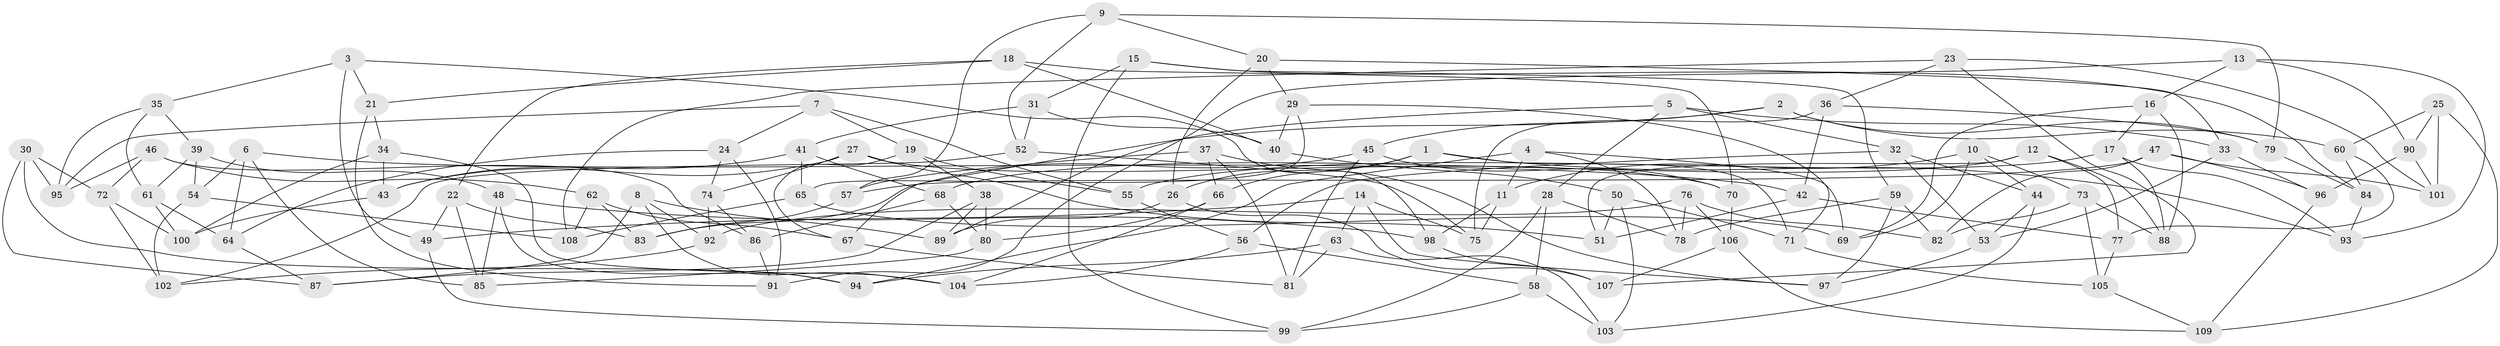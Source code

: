 // coarse degree distribution, {3: 0.1076923076923077, 5: 0.16923076923076924, 4: 0.5692307692307692, 7: 0.046153846153846156, 8: 0.015384615384615385, 6: 0.046153846153846156, 11: 0.015384615384615385, 12: 0.015384615384615385, 10: 0.015384615384615385}
// Generated by graph-tools (version 1.1) at 2025/03/03/04/25 22:03:34]
// undirected, 109 vertices, 218 edges
graph export_dot {
graph [start="1"]
  node [color=gray90,style=filled];
  1;
  2;
  3;
  4;
  5;
  6;
  7;
  8;
  9;
  10;
  11;
  12;
  13;
  14;
  15;
  16;
  17;
  18;
  19;
  20;
  21;
  22;
  23;
  24;
  25;
  26;
  27;
  28;
  29;
  30;
  31;
  32;
  33;
  34;
  35;
  36;
  37;
  38;
  39;
  40;
  41;
  42;
  43;
  44;
  45;
  46;
  47;
  48;
  49;
  50;
  51;
  52;
  53;
  54;
  55;
  56;
  57;
  58;
  59;
  60;
  61;
  62;
  63;
  64;
  65;
  66;
  67;
  68;
  69;
  70;
  71;
  72;
  73;
  74;
  75;
  76;
  77;
  78;
  79;
  80;
  81;
  82;
  83;
  84;
  85;
  86;
  87;
  88;
  89;
  90;
  91;
  92;
  93;
  94;
  95;
  96;
  97;
  98;
  99;
  100;
  101;
  102;
  103;
  104;
  105;
  106;
  107;
  108;
  109;
  1 -- 71;
  1 -- 66;
  1 -- 26;
  1 -- 93;
  2 -- 60;
  2 -- 79;
  2 -- 67;
  2 -- 45;
  3 -- 98;
  3 -- 21;
  3 -- 49;
  3 -- 35;
  4 -- 78;
  4 -- 94;
  4 -- 69;
  4 -- 11;
  5 -- 33;
  5 -- 32;
  5 -- 28;
  5 -- 89;
  6 -- 85;
  6 -- 42;
  6 -- 54;
  6 -- 64;
  7 -- 55;
  7 -- 95;
  7 -- 19;
  7 -- 24;
  8 -- 104;
  8 -- 89;
  8 -- 87;
  8 -- 92;
  9 -- 20;
  9 -- 79;
  9 -- 57;
  9 -- 52;
  10 -- 69;
  10 -- 44;
  10 -- 73;
  10 -- 11;
  11 -- 75;
  11 -- 98;
  12 -- 88;
  12 -- 68;
  12 -- 51;
  12 -- 77;
  13 -- 93;
  13 -- 91;
  13 -- 90;
  13 -- 16;
  14 -- 63;
  14 -- 97;
  14 -- 75;
  14 -- 49;
  15 -- 99;
  15 -- 84;
  15 -- 31;
  15 -- 59;
  16 -- 17;
  16 -- 69;
  16 -- 88;
  17 -- 88;
  17 -- 55;
  17 -- 93;
  18 -- 21;
  18 -- 22;
  18 -- 70;
  18 -- 40;
  19 -- 67;
  19 -- 38;
  19 -- 55;
  20 -- 26;
  20 -- 29;
  20 -- 33;
  21 -- 34;
  21 -- 91;
  22 -- 49;
  22 -- 85;
  22 -- 83;
  23 -- 101;
  23 -- 107;
  23 -- 36;
  23 -- 108;
  24 -- 91;
  24 -- 74;
  24 -- 64;
  25 -- 109;
  25 -- 60;
  25 -- 101;
  25 -- 90;
  26 -- 89;
  26 -- 107;
  27 -- 43;
  27 -- 74;
  27 -- 51;
  27 -- 70;
  28 -- 58;
  28 -- 78;
  28 -- 99;
  29 -- 65;
  29 -- 71;
  29 -- 40;
  30 -- 87;
  30 -- 95;
  30 -- 94;
  30 -- 72;
  31 -- 52;
  31 -- 40;
  31 -- 41;
  32 -- 44;
  32 -- 53;
  32 -- 56;
  33 -- 96;
  33 -- 53;
  34 -- 104;
  34 -- 43;
  34 -- 100;
  35 -- 95;
  35 -- 39;
  35 -- 61;
  36 -- 42;
  36 -- 75;
  36 -- 79;
  37 -- 97;
  37 -- 81;
  37 -- 66;
  37 -- 57;
  38 -- 87;
  38 -- 89;
  38 -- 80;
  39 -- 54;
  39 -- 61;
  39 -- 48;
  40 -- 50;
  41 -- 65;
  41 -- 68;
  41 -- 43;
  42 -- 77;
  42 -- 51;
  43 -- 100;
  44 -- 53;
  44 -- 103;
  45 -- 70;
  45 -- 81;
  45 -- 83;
  46 -- 72;
  46 -- 95;
  46 -- 62;
  46 -- 86;
  47 -- 96;
  47 -- 82;
  47 -- 57;
  47 -- 101;
  48 -- 98;
  48 -- 94;
  48 -- 85;
  49 -- 99;
  50 -- 51;
  50 -- 103;
  50 -- 71;
  52 -- 102;
  52 -- 75;
  53 -- 97;
  54 -- 102;
  54 -- 108;
  55 -- 56;
  56 -- 104;
  56 -- 58;
  57 -- 83;
  58 -- 99;
  58 -- 103;
  59 -- 82;
  59 -- 97;
  59 -- 78;
  60 -- 77;
  60 -- 84;
  61 -- 100;
  61 -- 64;
  62 -- 67;
  62 -- 108;
  62 -- 83;
  63 -- 103;
  63 -- 94;
  63 -- 81;
  64 -- 87;
  65 -- 108;
  65 -- 69;
  66 -- 80;
  66 -- 104;
  67 -- 81;
  68 -- 80;
  68 -- 86;
  70 -- 106;
  71 -- 105;
  72 -- 100;
  72 -- 102;
  73 -- 105;
  73 -- 82;
  73 -- 88;
  74 -- 86;
  74 -- 92;
  76 -- 78;
  76 -- 106;
  76 -- 92;
  76 -- 82;
  77 -- 105;
  79 -- 84;
  80 -- 85;
  84 -- 93;
  86 -- 91;
  90 -- 101;
  90 -- 96;
  92 -- 102;
  96 -- 109;
  98 -- 107;
  105 -- 109;
  106 -- 107;
  106 -- 109;
}
